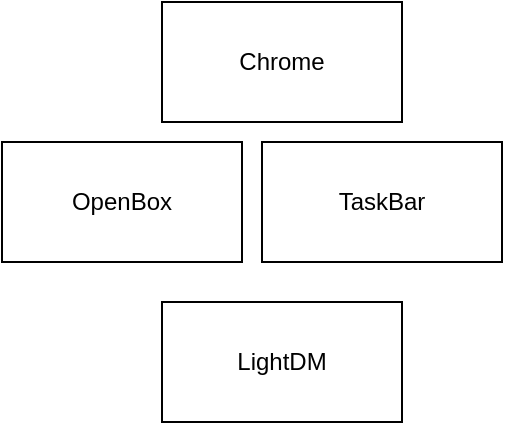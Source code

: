 <mxfile version="17.1.3" type="github">
  <diagram id="M0pNNgMgmcZCkw7QnUT_" name="第 1 页">
    <mxGraphModel dx="1028" dy="640" grid="1" gridSize="10" guides="1" tooltips="1" connect="1" arrows="1" fold="1" page="1" pageScale="1" pageWidth="827" pageHeight="1169" math="0" shadow="0">
      <root>
        <mxCell id="0" />
        <mxCell id="1" parent="0" />
        <mxCell id="vtXHtFpIiffWfgqSjS14-1" value="LightDM" style="rounded=0;whiteSpace=wrap;html=1;" vertex="1" parent="1">
          <mxGeometry x="210" y="240" width="120" height="60" as="geometry" />
        </mxCell>
        <mxCell id="vtXHtFpIiffWfgqSjS14-2" value="OpenBox" style="rounded=0;whiteSpace=wrap;html=1;" vertex="1" parent="1">
          <mxGeometry x="130" y="160" width="120" height="60" as="geometry" />
        </mxCell>
        <mxCell id="vtXHtFpIiffWfgqSjS14-3" value="TaskBar" style="rounded=0;whiteSpace=wrap;html=1;" vertex="1" parent="1">
          <mxGeometry x="260" y="160" width="120" height="60" as="geometry" />
        </mxCell>
        <mxCell id="vtXHtFpIiffWfgqSjS14-4" value="Chrome" style="rounded=0;whiteSpace=wrap;html=1;" vertex="1" parent="1">
          <mxGeometry x="210" y="90" width="120" height="60" as="geometry" />
        </mxCell>
      </root>
    </mxGraphModel>
  </diagram>
</mxfile>
